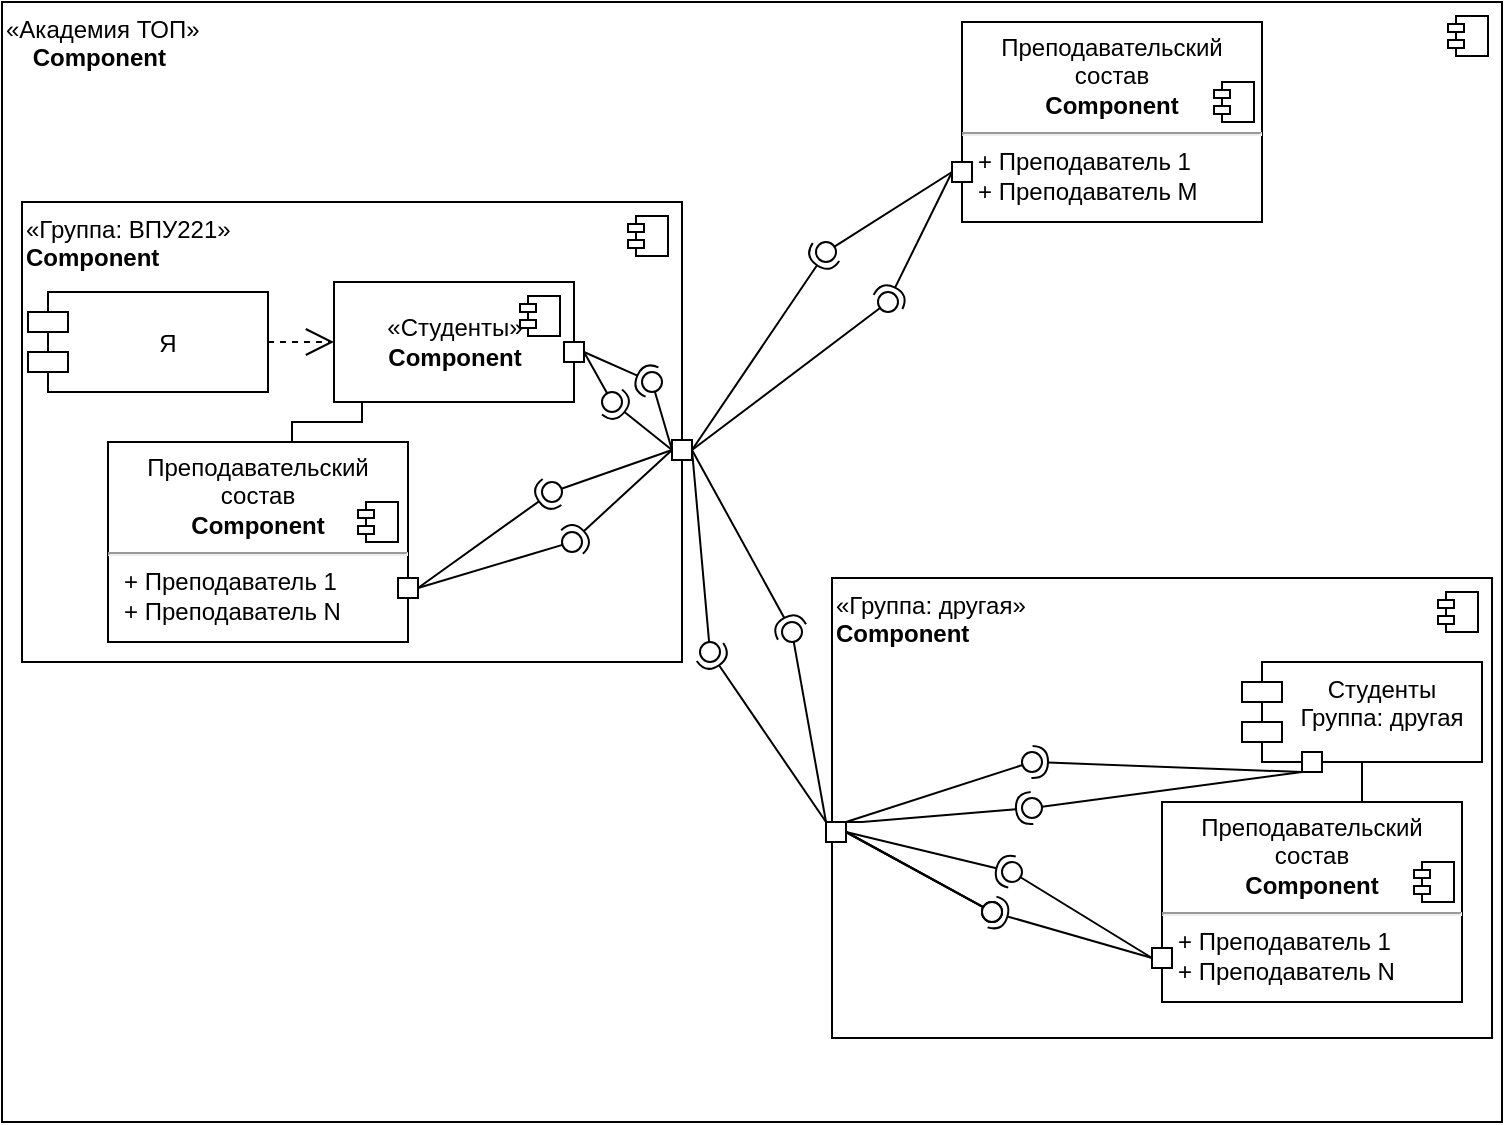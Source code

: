 <mxfile version="13.9.9" type="device"><diagram id="KrDdhKR6bcPHyMgoYRgH" name="Страница 1"><mxGraphModel dx="1810" dy="1060" grid="1" gridSize="10" guides="1" tooltips="1" connect="1" arrows="1" fold="1" page="1" pageScale="1" pageWidth="827" pageHeight="1169" math="0" shadow="0"><root><mxCell id="0"/><mxCell id="1" parent="0"/><mxCell id="VzeW45jZvpuAQp03XK8y-3" value="«Академия ТОП»&lt;br&gt;&lt;b&gt;&amp;nbsp; &amp;nbsp; Component&lt;/b&gt;" style="html=1;dropTarget=0;verticalAlign=top;align=left;" parent="1" vertex="1"><mxGeometry x="30" y="130" width="750" height="560" as="geometry"/></mxCell><mxCell id="VzeW45jZvpuAQp03XK8y-4" value="" style="shape=module;jettyWidth=8;jettyHeight=4;" parent="VzeW45jZvpuAQp03XK8y-3" vertex="1"><mxGeometry x="1" width="20" height="20" relative="1" as="geometry"><mxPoint x="-27" y="7" as="offset"/></mxGeometry></mxCell><mxCell id="VzeW45jZvpuAQp03XK8y-6" value="«Группа: ВПУ221»&lt;br&gt;&lt;b&gt;Component&lt;/b&gt;" style="html=1;dropTarget=0;verticalAlign=top;align=left;" parent="1" vertex="1"><mxGeometry x="40" y="230" width="330" height="230" as="geometry"/></mxCell><mxCell id="VzeW45jZvpuAQp03XK8y-7" value="" style="shape=module;jettyWidth=8;jettyHeight=4;" parent="VzeW45jZvpuAQp03XK8y-6" vertex="1"><mxGeometry x="1" width="20" height="20" relative="1" as="geometry"><mxPoint x="-27" y="7" as="offset"/></mxGeometry></mxCell><mxCell id="VzeW45jZvpuAQp03XK8y-9" value="Я" style="shape=module;align=center;spacingLeft=20;align=center;verticalAlign=middle;" parent="1" vertex="1"><mxGeometry x="43" y="275" width="120" height="50" as="geometry"/></mxCell><mxCell id="VzeW45jZvpuAQp03XK8y-10" value="«Группа: другая»&lt;br&gt;&lt;b&gt;Component&lt;/b&gt;" style="html=1;dropTarget=0;verticalAlign=top;align=left;" parent="1" vertex="1"><mxGeometry x="445" y="418" width="330" height="230" as="geometry"/></mxCell><mxCell id="VzeW45jZvpuAQp03XK8y-11" value="" style="shape=module;jettyWidth=8;jettyHeight=4;" parent="VzeW45jZvpuAQp03XK8y-10" vertex="1"><mxGeometry x="1" width="20" height="20" relative="1" as="geometry"><mxPoint x="-27" y="7" as="offset"/></mxGeometry></mxCell><mxCell id="VzeW45jZvpuAQp03XK8y-13" value="&lt;p style=&quot;margin:0px;margin-top:6px;text-align:center;&quot;&gt;Преподавательский &lt;br&gt;состав&lt;br&gt;&lt;b style=&quot;background-color: initial;&quot;&gt;Component&lt;/b&gt;&lt;/p&gt;&lt;hr&gt;&lt;p style=&quot;margin:0px;margin-left:8px;&quot;&gt;+ Преподаватель 1&amp;nbsp;&lt;br&gt;+ Преподаватель N&lt;/p&gt;" style="align=left;overflow=fill;html=1;dropTarget=0;" parent="1" vertex="1"><mxGeometry x="83" y="350" width="150" height="100" as="geometry"/></mxCell><mxCell id="VzeW45jZvpuAQp03XK8y-14" value="" style="shape=component;jettyWidth=8;jettyHeight=4;" parent="VzeW45jZvpuAQp03XK8y-13" vertex="1"><mxGeometry x="1" width="20" height="20" relative="1" as="geometry"><mxPoint x="-25" y="30" as="offset"/></mxGeometry></mxCell><mxCell id="VzeW45jZvpuAQp03XK8y-63" style="edgeStyle=orthogonalEdgeStyle;rounded=0;orthogonalLoop=1;jettySize=auto;html=1;endArrow=none;endFill=0;" parent="1" source="VzeW45jZvpuAQp03XK8y-15" target="VzeW45jZvpuAQp03XK8y-16" edge="1"><mxGeometry relative="1" as="geometry"><Array as="points"><mxPoint x="710" y="520"/><mxPoint x="710" y="520"/></Array></mxGeometry></mxCell><mxCell id="VzeW45jZvpuAQp03XK8y-15" value="Студенты&#10;Группа: другая" style="shape=module;align=left;spacingLeft=20;align=center;verticalAlign=top;" parent="1" vertex="1"><mxGeometry x="650" y="460" width="120" height="50" as="geometry"/></mxCell><mxCell id="VzeW45jZvpuAQp03XK8y-16" value="&lt;p style=&quot;margin:0px;margin-top:6px;text-align:center;&quot;&gt;Преподавательский&lt;br style=&quot;border-color: var(--border-color);&quot;&gt;состав&lt;br style=&quot;border-color: var(--border-color);&quot;&gt;&lt;b style=&quot;border-color: var(--border-color); background-color: initial;&quot;&gt;Component&lt;/b&gt;&lt;br&gt;&lt;/p&gt;&lt;hr&gt;&lt;p style=&quot;margin:0px;margin-left:8px;&quot;&gt;+ Преподаватель 1&amp;nbsp;&lt;br&gt;+ Преподаватель N&lt;/p&gt;" style="align=left;overflow=fill;html=1;dropTarget=0;" parent="1" vertex="1"><mxGeometry x="610" y="530" width="150" height="100" as="geometry"/></mxCell><mxCell id="VzeW45jZvpuAQp03XK8y-17" value="" style="shape=component;jettyWidth=8;jettyHeight=4;" parent="VzeW45jZvpuAQp03XK8y-16" vertex="1"><mxGeometry x="1" width="20" height="20" relative="1" as="geometry"><mxPoint x="-24" y="30" as="offset"/></mxGeometry></mxCell><mxCell id="VzeW45jZvpuAQp03XK8y-20" value="" style="rounded=0;whiteSpace=wrap;html=1;" parent="1" vertex="1"><mxGeometry x="442" y="540" width="10" height="10" as="geometry"/></mxCell><mxCell id="VzeW45jZvpuAQp03XK8y-21" value="" style="rounded=0;whiteSpace=wrap;html=1;" parent="1" vertex="1"><mxGeometry x="605" y="603" width="10" height="10" as="geometry"/></mxCell><mxCell id="VzeW45jZvpuAQp03XK8y-22" value="" style="rounded=0;whiteSpace=wrap;html=1;" parent="1" vertex="1"><mxGeometry x="228" y="418" width="10" height="10" as="geometry"/></mxCell><mxCell id="VzeW45jZvpuAQp03XK8y-23" value="" style="rounded=0;whiteSpace=wrap;html=1;" parent="1" vertex="1"><mxGeometry x="365" y="349" width="10" height="10" as="geometry"/></mxCell><mxCell id="VzeW45jZvpuAQp03XK8y-25" value="&lt;p style=&quot;margin:0px;margin-top:6px;text-align:center;&quot;&gt;Преподавательский&lt;br style=&quot;border-color: var(--border-color);&quot;&gt;состав&lt;br style=&quot;border-color: var(--border-color);&quot;&gt;&lt;b style=&quot;border-color: var(--border-color); background-color: initial;&quot;&gt;Component&lt;/b&gt;&lt;br&gt;&lt;/p&gt;&lt;hr&gt;&lt;p style=&quot;margin:0px;margin-left:8px;&quot;&gt;+ Преподаватель 1&amp;nbsp;&lt;br&gt;+ Преподаватель M&lt;/p&gt;" style="align=left;overflow=fill;html=1;dropTarget=0;" parent="1" vertex="1"><mxGeometry x="510" y="140" width="150" height="100" as="geometry"/></mxCell><mxCell id="VzeW45jZvpuAQp03XK8y-26" value="" style="shape=component;jettyWidth=8;jettyHeight=4;" parent="VzeW45jZvpuAQp03XK8y-25" vertex="1"><mxGeometry x="1" width="20" height="20" relative="1" as="geometry"><mxPoint x="-24" y="30" as="offset"/></mxGeometry></mxCell><mxCell id="VzeW45jZvpuAQp03XK8y-27" value="" style="rounded=0;orthogonalLoop=1;jettySize=auto;html=1;endArrow=none;endFill=0;sketch=0;sourcePerimeterSpacing=0;targetPerimeterSpacing=0;exitX=0;exitY=0.5;exitDx=0;exitDy=0;" parent="1" source="VzeW45jZvpuAQp03XK8y-21" target="VzeW45jZvpuAQp03XK8y-29" edge="1"><mxGeometry relative="1" as="geometry"><mxPoint x="510" y="598" as="sourcePoint"/></mxGeometry></mxCell><mxCell id="VzeW45jZvpuAQp03XK8y-28" value="" style="rounded=0;orthogonalLoop=1;jettySize=auto;html=1;endArrow=halfCircle;endFill=0;entryX=0.5;entryY=0.5;endSize=6;strokeWidth=1;sketch=0;exitX=1;exitY=0.5;exitDx=0;exitDy=0;" parent="1" source="VzeW45jZvpuAQp03XK8y-20" target="VzeW45jZvpuAQp03XK8y-29" edge="1"><mxGeometry relative="1" as="geometry"><mxPoint x="550" y="598" as="sourcePoint"/></mxGeometry></mxCell><mxCell id="VzeW45jZvpuAQp03XK8y-29" value="" style="ellipse;whiteSpace=wrap;html=1;align=center;aspect=fixed;resizable=0;points=[];outlineConnect=0;sketch=0;" parent="1" vertex="1"><mxGeometry x="530" y="560" width="10" height="10" as="geometry"/></mxCell><mxCell id="VzeW45jZvpuAQp03XK8y-32" value="" style="rounded=0;orthogonalLoop=1;jettySize=auto;html=1;endArrow=none;endFill=0;sketch=0;sourcePerimeterSpacing=0;targetPerimeterSpacing=0;exitX=1;exitY=0.5;exitDx=0;exitDy=0;" parent="1" source="VzeW45jZvpuAQp03XK8y-20" target="VzeW45jZvpuAQp03XK8y-34" edge="1"><mxGeometry relative="1" as="geometry"><mxPoint x="500" y="598" as="sourcePoint"/></mxGeometry></mxCell><mxCell id="VzeW45jZvpuAQp03XK8y-33" value="" style="rounded=0;orthogonalLoop=1;jettySize=auto;html=1;endArrow=halfCircle;endFill=0;entryX=0.5;entryY=0.5;endSize=6;strokeWidth=1;sketch=0;exitX=0;exitY=0.5;exitDx=0;exitDy=0;" parent="1" source="VzeW45jZvpuAQp03XK8y-21" target="VzeW45jZvpuAQp03XK8y-34" edge="1"><mxGeometry relative="1" as="geometry"><mxPoint x="540" y="598" as="sourcePoint"/></mxGeometry></mxCell><mxCell id="VzeW45jZvpuAQp03XK8y-34" value="" style="ellipse;whiteSpace=wrap;html=1;align=center;aspect=fixed;resizable=0;points=[];outlineConnect=0;sketch=0;" parent="1" vertex="1"><mxGeometry x="520" y="580" width="10" height="10" as="geometry"/></mxCell><mxCell id="VzeW45jZvpuAQp03XK8y-39" value="" style="ellipse;whiteSpace=wrap;html=1;align=center;aspect=fixed;resizable=0;points=[];outlineConnect=0;sketch=0;" parent="1" vertex="1"><mxGeometry x="520" y="580" width="10" height="10" as="geometry"/></mxCell><mxCell id="VzeW45jZvpuAQp03XK8y-40" value="" style="rounded=0;orthogonalLoop=1;jettySize=auto;html=1;endArrow=none;endFill=0;sketch=0;sourcePerimeterSpacing=0;targetPerimeterSpacing=0;exitX=1;exitY=0.5;exitDx=0;exitDy=0;" parent="1" target="VzeW45jZvpuAQp03XK8y-39" edge="1"><mxGeometry relative="1" as="geometry"><mxPoint x="452" y="545" as="sourcePoint"/></mxGeometry></mxCell><mxCell id="VzeW45jZvpuAQp03XK8y-41" value="" style="ellipse;whiteSpace=wrap;html=1;align=center;aspect=fixed;resizable=0;points=[];outlineConnect=0;sketch=0;" parent="1" vertex="1"><mxGeometry x="520" y="580" width="10" height="10" as="geometry"/></mxCell><mxCell id="VzeW45jZvpuAQp03XK8y-42" value="" style="rounded=0;orthogonalLoop=1;jettySize=auto;html=1;endArrow=none;endFill=0;sketch=0;sourcePerimeterSpacing=0;targetPerimeterSpacing=0;exitX=1;exitY=0.5;exitDx=0;exitDy=0;" parent="1" target="VzeW45jZvpuAQp03XK8y-41" edge="1"><mxGeometry relative="1" as="geometry"><mxPoint x="452" y="545" as="sourcePoint"/></mxGeometry></mxCell><mxCell id="VzeW45jZvpuAQp03XK8y-43" value="" style="rounded=0;orthogonalLoop=1;jettySize=auto;html=1;endArrow=none;endFill=0;sketch=0;sourcePerimeterSpacing=0;targetPerimeterSpacing=0;exitX=0;exitY=0;exitDx=0;exitDy=0;" parent="1" source="VzeW45jZvpuAQp03XK8y-20" target="VzeW45jZvpuAQp03XK8y-45" edge="1"><mxGeometry relative="1" as="geometry"><mxPoint x="440" y="540" as="sourcePoint"/></mxGeometry></mxCell><mxCell id="VzeW45jZvpuAQp03XK8y-44" value="" style="rounded=0;orthogonalLoop=1;jettySize=auto;html=1;endArrow=halfCircle;endFill=0;entryX=0.5;entryY=0.5;endSize=6;strokeWidth=1;sketch=0;exitX=1;exitY=0.5;exitDx=0;exitDy=0;" parent="1" source="VzeW45jZvpuAQp03XK8y-23" target="VzeW45jZvpuAQp03XK8y-45" edge="1"><mxGeometry relative="1" as="geometry"><mxPoint x="387" y="378.5" as="sourcePoint"/></mxGeometry></mxCell><mxCell id="VzeW45jZvpuAQp03XK8y-45" value="" style="ellipse;whiteSpace=wrap;html=1;align=center;aspect=fixed;resizable=0;points=[];outlineConnect=0;sketch=0;" parent="1" vertex="1"><mxGeometry x="420" y="440" width="10" height="10" as="geometry"/></mxCell><mxCell id="VzeW45jZvpuAQp03XK8y-46" value="" style="rounded=0;orthogonalLoop=1;jettySize=auto;html=1;endArrow=halfCircle;endFill=0;endSize=6;strokeWidth=1;sketch=0;exitX=0;exitY=0;exitDx=0;exitDy=0;" parent="1" source="VzeW45jZvpuAQp03XK8y-20" edge="1"><mxGeometry relative="1" as="geometry"><mxPoint x="446" y="540" as="sourcePoint"/><mxPoint x="384" y="455" as="targetPoint"/></mxGeometry></mxCell><mxCell id="VzeW45jZvpuAQp03XK8y-47" value="" style="ellipse;whiteSpace=wrap;html=1;align=center;aspect=fixed;resizable=0;points=[];outlineConnect=0;sketch=0;" parent="1" vertex="1"><mxGeometry x="379" y="450" width="10" height="10" as="geometry"/></mxCell><mxCell id="VzeW45jZvpuAQp03XK8y-48" value="" style="rounded=0;orthogonalLoop=1;jettySize=auto;html=1;endArrow=none;endFill=0;sketch=0;sourcePerimeterSpacing=0;targetPerimeterSpacing=0;exitX=1;exitY=0.5;exitDx=0;exitDy=0;" parent="1" source="VzeW45jZvpuAQp03XK8y-23" target="VzeW45jZvpuAQp03XK8y-47" edge="1"><mxGeometry relative="1" as="geometry"><mxPoint x="387" y="378.5" as="sourcePoint"/></mxGeometry></mxCell><mxCell id="VzeW45jZvpuAQp03XK8y-49" value="" style="rounded=0;orthogonalLoop=1;jettySize=auto;html=1;endArrow=none;endFill=0;sketch=0;sourcePerimeterSpacing=0;targetPerimeterSpacing=0;exitX=0;exitY=0.5;exitDx=0;exitDy=0;" parent="1" source="VzeW45jZvpuAQp03XK8y-23" target="VzeW45jZvpuAQp03XK8y-51" edge="1"><mxGeometry relative="1" as="geometry"><mxPoint x="413" y="460" as="sourcePoint"/></mxGeometry></mxCell><mxCell id="VzeW45jZvpuAQp03XK8y-50" value="" style="rounded=0;orthogonalLoop=1;jettySize=auto;html=1;endArrow=halfCircle;endFill=0;entryX=0.5;entryY=0.5;endSize=6;strokeWidth=1;sketch=0;exitX=1;exitY=0.5;exitDx=0;exitDy=0;" parent="1" source="VzeW45jZvpuAQp03XK8y-22" target="VzeW45jZvpuAQp03XK8y-51" edge="1"><mxGeometry relative="1" as="geometry"><mxPoint x="260" y="420" as="sourcePoint"/></mxGeometry></mxCell><mxCell id="VzeW45jZvpuAQp03XK8y-51" value="" style="ellipse;whiteSpace=wrap;html=1;align=center;aspect=fixed;resizable=0;points=[];outlineConnect=0;sketch=0;" parent="1" vertex="1"><mxGeometry x="300" y="370" width="10" height="10" as="geometry"/></mxCell><mxCell id="VzeW45jZvpuAQp03XK8y-52" value="" style="rounded=0;orthogonalLoop=1;jettySize=auto;html=1;endArrow=halfCircle;endFill=0;endSize=6;strokeWidth=1;sketch=0;exitX=0;exitY=0.5;exitDx=0;exitDy=0;" parent="1" source="VzeW45jZvpuAQp03XK8y-23" target="VzeW45jZvpuAQp03XK8y-53" edge="1"><mxGeometry relative="1" as="geometry"><mxPoint x="413" y="460" as="sourcePoint"/><mxPoint x="333" y="437" as="targetPoint"/><Array as="points"><mxPoint x="315" y="400"/></Array></mxGeometry></mxCell><mxCell id="VzeW45jZvpuAQp03XK8y-53" value="" style="ellipse;whiteSpace=wrap;html=1;align=center;aspect=fixed;resizable=0;points=[];outlineConnect=0;sketch=0;" parent="1" vertex="1"><mxGeometry x="310" y="395" width="10" height="10" as="geometry"/></mxCell><mxCell id="VzeW45jZvpuAQp03XK8y-54" value="" style="rounded=0;orthogonalLoop=1;jettySize=auto;html=1;endArrow=none;endFill=0;sketch=0;sourcePerimeterSpacing=0;targetPerimeterSpacing=0;exitX=1;exitY=0.5;exitDx=0;exitDy=0;" parent="1" source="VzeW45jZvpuAQp03XK8y-22" target="VzeW45jZvpuAQp03XK8y-53" edge="1"><mxGeometry relative="1" as="geometry"><mxPoint x="260" y="397" as="sourcePoint"/></mxGeometry></mxCell><mxCell id="VzeW45jZvpuAQp03XK8y-55" value="" style="rounded=0;orthogonalLoop=1;jettySize=auto;html=1;endArrow=none;endFill=0;sketch=0;sourcePerimeterSpacing=0;targetPerimeterSpacing=0;exitX=0;exitY=0.5;exitDx=0;exitDy=0;" parent="1" source="VzeW45jZvpuAQp03XK8y-61" target="VzeW45jZvpuAQp03XK8y-57" edge="1"><mxGeometry relative="1" as="geometry"><mxPoint x="553" y="303" as="sourcePoint"/></mxGeometry></mxCell><mxCell id="VzeW45jZvpuAQp03XK8y-56" value="" style="rounded=0;orthogonalLoop=1;jettySize=auto;html=1;endArrow=halfCircle;endFill=0;entryX=0.5;entryY=0.5;endSize=6;strokeWidth=1;sketch=0;exitX=1;exitY=0.5;exitDx=0;exitDy=0;" parent="1" source="VzeW45jZvpuAQp03XK8y-23" target="VzeW45jZvpuAQp03XK8y-57" edge="1"><mxGeometry relative="1" as="geometry"><mxPoint x="400" y="240" as="sourcePoint"/></mxGeometry></mxCell><mxCell id="VzeW45jZvpuAQp03XK8y-57" value="" style="ellipse;whiteSpace=wrap;html=1;align=center;aspect=fixed;resizable=0;points=[];outlineConnect=0;sketch=0;" parent="1" vertex="1"><mxGeometry x="437" y="250" width="10" height="10" as="geometry"/></mxCell><mxCell id="VzeW45jZvpuAQp03XK8y-58" value="" style="rounded=0;orthogonalLoop=1;jettySize=auto;html=1;endArrow=halfCircle;endFill=0;entryX=0.5;entryY=0.5;endSize=6;strokeWidth=1;sketch=0;exitX=0;exitY=0.5;exitDx=0;exitDy=0;" parent="1" source="VzeW45jZvpuAQp03XK8y-61" edge="1"><mxGeometry relative="1" as="geometry"><mxPoint x="553" y="303" as="sourcePoint"/><mxPoint x="473" y="280" as="targetPoint"/></mxGeometry></mxCell><mxCell id="VzeW45jZvpuAQp03XK8y-59" value="" style="ellipse;whiteSpace=wrap;html=1;align=center;aspect=fixed;resizable=0;points=[];outlineConnect=0;sketch=0;" parent="1" vertex="1"><mxGeometry x="468" y="275" width="10" height="10" as="geometry"/></mxCell><mxCell id="VzeW45jZvpuAQp03XK8y-60" value="" style="rounded=0;orthogonalLoop=1;jettySize=auto;html=1;endArrow=none;endFill=0;sketch=0;sourcePerimeterSpacing=0;targetPerimeterSpacing=0;exitX=1;exitY=0.5;exitDx=0;exitDy=0;" parent="1" source="VzeW45jZvpuAQp03XK8y-23" target="VzeW45jZvpuAQp03XK8y-59" edge="1"><mxGeometry relative="1" as="geometry"><mxPoint x="400" y="240" as="sourcePoint"/></mxGeometry></mxCell><mxCell id="VzeW45jZvpuAQp03XK8y-61" value="" style="rounded=0;whiteSpace=wrap;html=1;" parent="1" vertex="1"><mxGeometry x="505" y="210" width="10" height="10" as="geometry"/></mxCell><mxCell id="VzeW45jZvpuAQp03XK8y-70" style="edgeStyle=orthogonalEdgeStyle;rounded=0;orthogonalLoop=1;jettySize=auto;html=1;endArrow=none;endFill=0;" parent="1" source="VzeW45jZvpuAQp03XK8y-66" target="VzeW45jZvpuAQp03XK8y-13" edge="1"><mxGeometry relative="1" as="geometry"><Array as="points"><mxPoint x="210" y="340"/><mxPoint x="175" y="340"/></Array></mxGeometry></mxCell><mxCell id="VzeW45jZvpuAQp03XK8y-66" value="«Студенты»&lt;br&gt;&lt;b&gt;Component&lt;/b&gt;" style="html=1;dropTarget=0;" parent="1" vertex="1"><mxGeometry x="196" y="270" width="120" height="60" as="geometry"/></mxCell><mxCell id="VzeW45jZvpuAQp03XK8y-67" value="" style="shape=module;jettyWidth=8;jettyHeight=4;" parent="VzeW45jZvpuAQp03XK8y-66" vertex="1"><mxGeometry x="1" width="20" height="20" relative="1" as="geometry"><mxPoint x="-27" y="7" as="offset"/></mxGeometry></mxCell><mxCell id="VzeW45jZvpuAQp03XK8y-68" value="" style="endArrow=open;endSize=12;dashed=1;html=1;rounded=0;" parent="1" source="VzeW45jZvpuAQp03XK8y-9" target="VzeW45jZvpuAQp03XK8y-66" edge="1"><mxGeometry x="-0.2" width="160" relative="1" as="geometry"><mxPoint x="200" y="390" as="sourcePoint"/><mxPoint x="360" y="390" as="targetPoint"/><mxPoint as="offset"/></mxGeometry></mxCell><mxCell id="VzeW45jZvpuAQp03XK8y-73" value="" style="rounded=0;whiteSpace=wrap;html=1;" parent="1" vertex="1"><mxGeometry x="311" y="300" width="10" height="10" as="geometry"/></mxCell><mxCell id="VzeW45jZvpuAQp03XK8y-74" value="" style="rounded=0;orthogonalLoop=1;jettySize=auto;html=1;endArrow=none;endFill=0;sketch=0;sourcePerimeterSpacing=0;targetPerimeterSpacing=0;exitX=0;exitY=0.5;exitDx=0;exitDy=0;" parent="1" source="VzeW45jZvpuAQp03XK8y-23" target="VzeW45jZvpuAQp03XK8y-76" edge="1"><mxGeometry relative="1" as="geometry"><mxPoint x="375" y="364" as="sourcePoint"/></mxGeometry></mxCell><mxCell id="VzeW45jZvpuAQp03XK8y-75" value="" style="rounded=0;orthogonalLoop=1;jettySize=auto;html=1;endArrow=halfCircle;endFill=0;entryX=0.5;entryY=0.5;endSize=6;strokeWidth=1;sketch=0;exitX=1;exitY=0.5;exitDx=0;exitDy=0;" parent="1" source="VzeW45jZvpuAQp03XK8y-73" target="VzeW45jZvpuAQp03XK8y-76" edge="1"><mxGeometry relative="1" as="geometry"><mxPoint x="270" y="430" as="sourcePoint"/></mxGeometry></mxCell><mxCell id="VzeW45jZvpuAQp03XK8y-76" value="" style="ellipse;whiteSpace=wrap;html=1;align=center;aspect=fixed;resizable=0;points=[];outlineConnect=0;sketch=0;" parent="1" vertex="1"><mxGeometry x="350" y="315" width="10" height="10" as="geometry"/></mxCell><mxCell id="VzeW45jZvpuAQp03XK8y-77" value="" style="rounded=0;orthogonalLoop=1;jettySize=auto;html=1;endArrow=halfCircle;endFill=0;endSize=6;strokeWidth=1;sketch=0;exitX=0;exitY=0.5;exitDx=0;exitDy=0;" parent="1" source="VzeW45jZvpuAQp03XK8y-23" target="VzeW45jZvpuAQp03XK8y-78" edge="1"><mxGeometry relative="1" as="geometry"><mxPoint x="375" y="364" as="sourcePoint"/><mxPoint x="343" y="447" as="targetPoint"/><Array as="points"><mxPoint x="335" y="330"/></Array></mxGeometry></mxCell><mxCell id="VzeW45jZvpuAQp03XK8y-78" value="" style="ellipse;whiteSpace=wrap;html=1;align=center;aspect=fixed;resizable=0;points=[];outlineConnect=0;sketch=0;" parent="1" vertex="1"><mxGeometry x="330" y="325" width="10" height="10" as="geometry"/></mxCell><mxCell id="VzeW45jZvpuAQp03XK8y-79" value="" style="rounded=0;orthogonalLoop=1;jettySize=auto;html=1;endArrow=none;endFill=0;sketch=0;sourcePerimeterSpacing=0;targetPerimeterSpacing=0;exitX=1;exitY=0.5;exitDx=0;exitDy=0;" parent="1" source="VzeW45jZvpuAQp03XK8y-73" target="VzeW45jZvpuAQp03XK8y-78" edge="1"><mxGeometry relative="1" as="geometry"><mxPoint x="270" y="407" as="sourcePoint"/></mxGeometry></mxCell><mxCell id="VzeW45jZvpuAQp03XK8y-80" value="" style="rounded=0;whiteSpace=wrap;html=1;" parent="1" vertex="1"><mxGeometry x="680" y="505" width="10" height="10" as="geometry"/></mxCell><mxCell id="VzeW45jZvpuAQp03XK8y-81" value="" style="rounded=0;orthogonalLoop=1;jettySize=auto;html=1;endArrow=none;endFill=0;sketch=0;sourcePerimeterSpacing=0;targetPerimeterSpacing=0;exitX=1;exitY=0;exitDx=0;exitDy=0;" parent="1" source="VzeW45jZvpuAQp03XK8y-20" target="VzeW45jZvpuAQp03XK8y-83" edge="1"><mxGeometry relative="1" as="geometry"><mxPoint x="564" y="514" as="sourcePoint"/></mxGeometry></mxCell><mxCell id="VzeW45jZvpuAQp03XK8y-82" value="" style="rounded=0;orthogonalLoop=1;jettySize=auto;html=1;endArrow=halfCircle;endFill=0;entryX=0.5;entryY=0.5;endSize=6;strokeWidth=1;sketch=0;exitX=0;exitY=1;exitDx=0;exitDy=0;" parent="1" source="VzeW45jZvpuAQp03XK8y-80" target="VzeW45jZvpuAQp03XK8y-83" edge="1"><mxGeometry relative="1" as="geometry"><mxPoint x="469" y="590" as="sourcePoint"/></mxGeometry></mxCell><mxCell id="VzeW45jZvpuAQp03XK8y-83" value="" style="ellipse;whiteSpace=wrap;html=1;align=center;aspect=fixed;resizable=0;points=[];outlineConnect=0;sketch=0;" parent="1" vertex="1"><mxGeometry x="540" y="505" width="10" height="10" as="geometry"/></mxCell><mxCell id="VzeW45jZvpuAQp03XK8y-84" value="" style="rounded=0;orthogonalLoop=1;jettySize=auto;html=1;endArrow=halfCircle;endFill=0;endSize=6;strokeWidth=1;sketch=0;exitX=1;exitY=0;exitDx=0;exitDy=0;" parent="1" source="VzeW45jZvpuAQp03XK8y-20" target="VzeW45jZvpuAQp03XK8y-85" edge="1"><mxGeometry relative="1" as="geometry"><mxPoint x="564" y="514" as="sourcePoint"/><mxPoint x="542" y="607" as="targetPoint"/><Array as="points"><mxPoint x="460" y="540"/><mxPoint x="545" y="533"/></Array></mxGeometry></mxCell><mxCell id="VzeW45jZvpuAQp03XK8y-85" value="" style="ellipse;whiteSpace=wrap;html=1;align=center;aspect=fixed;resizable=0;points=[];outlineConnect=0;sketch=0;" parent="1" vertex="1"><mxGeometry x="540" y="528" width="10" height="10" as="geometry"/></mxCell><mxCell id="VzeW45jZvpuAQp03XK8y-86" value="" style="rounded=0;orthogonalLoop=1;jettySize=auto;html=1;endArrow=none;endFill=0;sketch=0;sourcePerimeterSpacing=0;targetPerimeterSpacing=0;exitX=0;exitY=1;exitDx=0;exitDy=0;" parent="1" source="VzeW45jZvpuAQp03XK8y-80" target="VzeW45jZvpuAQp03XK8y-85" edge="1"><mxGeometry relative="1" as="geometry"><mxPoint x="469" y="567" as="sourcePoint"/></mxGeometry></mxCell></root></mxGraphModel></diagram></mxfile>